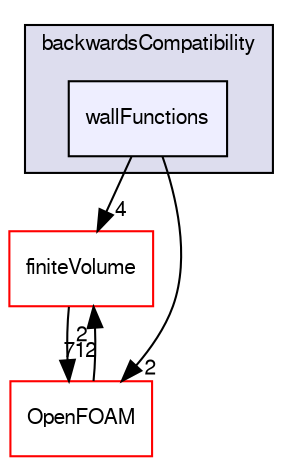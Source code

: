 digraph "src/turbulenceModels/incompressible/RAS/backwardsCompatibility/wallFunctions" {
  bgcolor=transparent;
  compound=true
  node [ fontsize="10", fontname="FreeSans"];
  edge [ labelfontsize="10", labelfontname="FreeSans"];
  subgraph clusterdir_b3bcc9f4469cd47198f70faf4ada3038 {
    graph [ bgcolor="#ddddee", pencolor="black", label="backwardsCompatibility" fontname="FreeSans", fontsize="10", URL="dir_b3bcc9f4469cd47198f70faf4ada3038.html"]
  dir_45f511211fe5d3854b2cb2b8d7c027f8 [shape=box, label="wallFunctions", style="filled", fillcolor="#eeeeff", pencolor="black", URL="dir_45f511211fe5d3854b2cb2b8d7c027f8.html"];
  }
  dir_9bd15774b555cf7259a6fa18f99fe99b [shape=box label="finiteVolume" color="red" URL="dir_9bd15774b555cf7259a6fa18f99fe99b.html"];
  dir_c5473ff19b20e6ec4dfe5c310b3778a8 [shape=box label="OpenFOAM" color="red" URL="dir_c5473ff19b20e6ec4dfe5c310b3778a8.html"];
  dir_9bd15774b555cf7259a6fa18f99fe99b->dir_c5473ff19b20e6ec4dfe5c310b3778a8 [headlabel="712", labeldistance=1.5 headhref="dir_000749_001732.html"];
  dir_45f511211fe5d3854b2cb2b8d7c027f8->dir_9bd15774b555cf7259a6fa18f99fe99b [headlabel="4", labeldistance=1.5 headhref="dir_002859_000749.html"];
  dir_45f511211fe5d3854b2cb2b8d7c027f8->dir_c5473ff19b20e6ec4dfe5c310b3778a8 [headlabel="2", labeldistance=1.5 headhref="dir_002859_001732.html"];
  dir_c5473ff19b20e6ec4dfe5c310b3778a8->dir_9bd15774b555cf7259a6fa18f99fe99b [headlabel="2", labeldistance=1.5 headhref="dir_001732_000749.html"];
}
